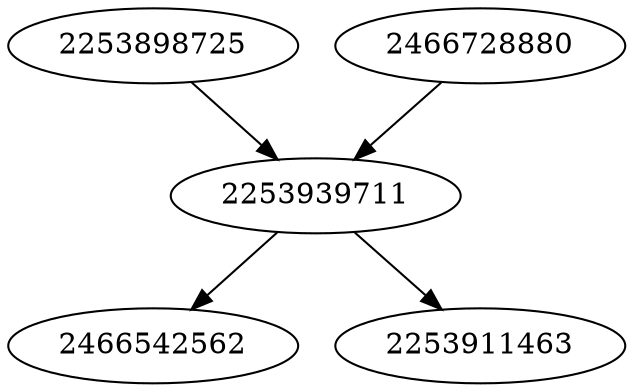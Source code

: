 strict digraph  {
2466542562;
2253898725;
2253911463;
2466728880;
2253939711;
2253898725 -> 2253939711;
2466728880 -> 2253939711;
2253939711 -> 2466542562;
2253939711 -> 2253911463;
}
